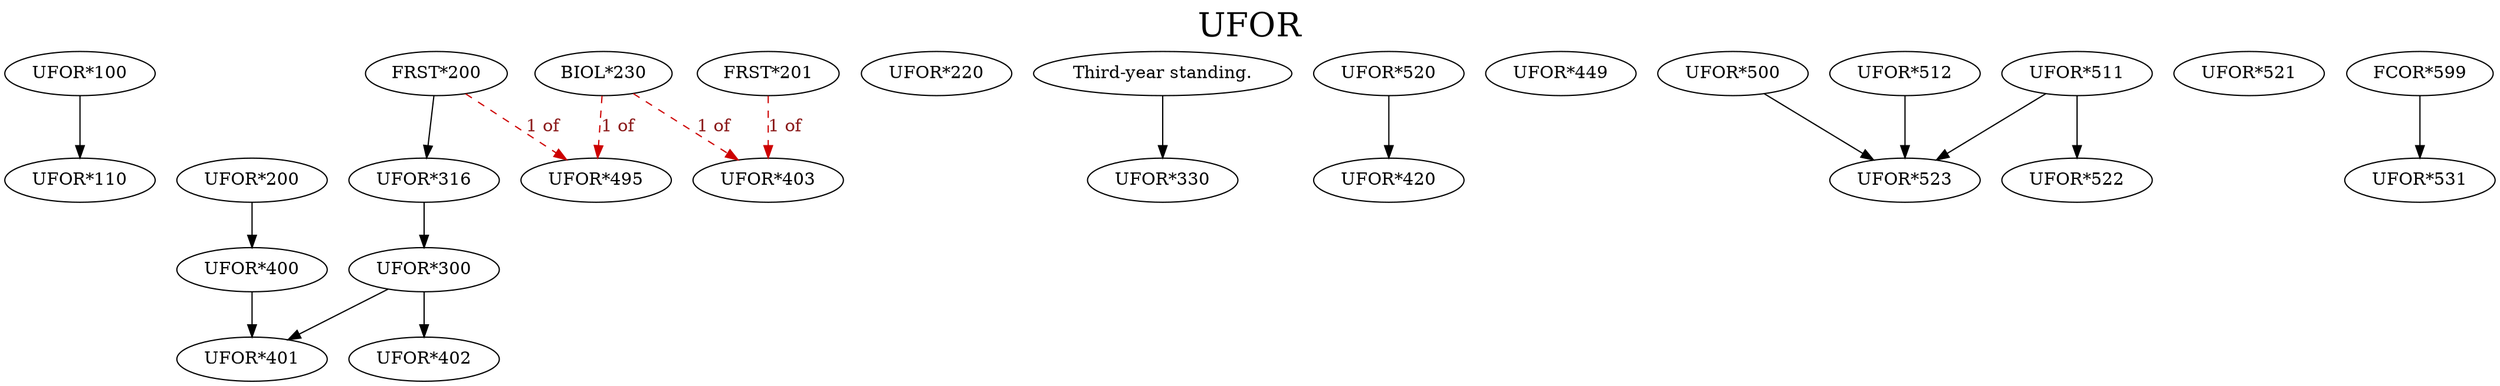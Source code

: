 digraph UFOR {
labelloc = "t";
label = "UFOR"
fontsize = 27;
"UFOR*100"
"UFOR*100" -> "UFOR*110" [style=solid]
"UFOR*200"
"UFOR*220"
"UFOR*316" -> "UFOR*300" [style=solid]
"FRST*200" -> "UFOR*316" [style=solid]
"Third-year standing." -> "UFOR*330" [style=solid]
"UFOR*200" -> "UFOR*400" [style=solid]
"UFOR*300" -> "UFOR*401"
"UFOR*400" -> "UFOR*401"
"UFOR*300" -> "UFOR*402" [style=solid]
"FRST*201" -> "UFOR*403" [style=dashed] [label="1 of", fontcolor=firebrick4] [color=red3]
"BIOL*230" -> "UFOR*403" [style=dashed] [label="1 of", fontcolor=firebrick4] [color=red3]
"UFOR*520" -> "UFOR*420" [style=solid]
"UFOR*449"
"FRST*200" -> "UFOR*495" [style=dashed] [label="1 of", fontcolor=firebrick4] [color=red3]
"BIOL*230" -> "UFOR*495" [style=dashed] [label="1 of", fontcolor=firebrick4] [color=red3]
"UFOR*500"
"UFOR*511"
"UFOR*512"
"UFOR*521"
"UFOR*511" -> "UFOR*522" [style=solid]
"UFOR*500" -> "UFOR*523"
"UFOR*511" -> "UFOR*523"
"UFOR*512" -> "UFOR*523"
"FCOR*599" -> "UFOR*531" [style=solid]
}
